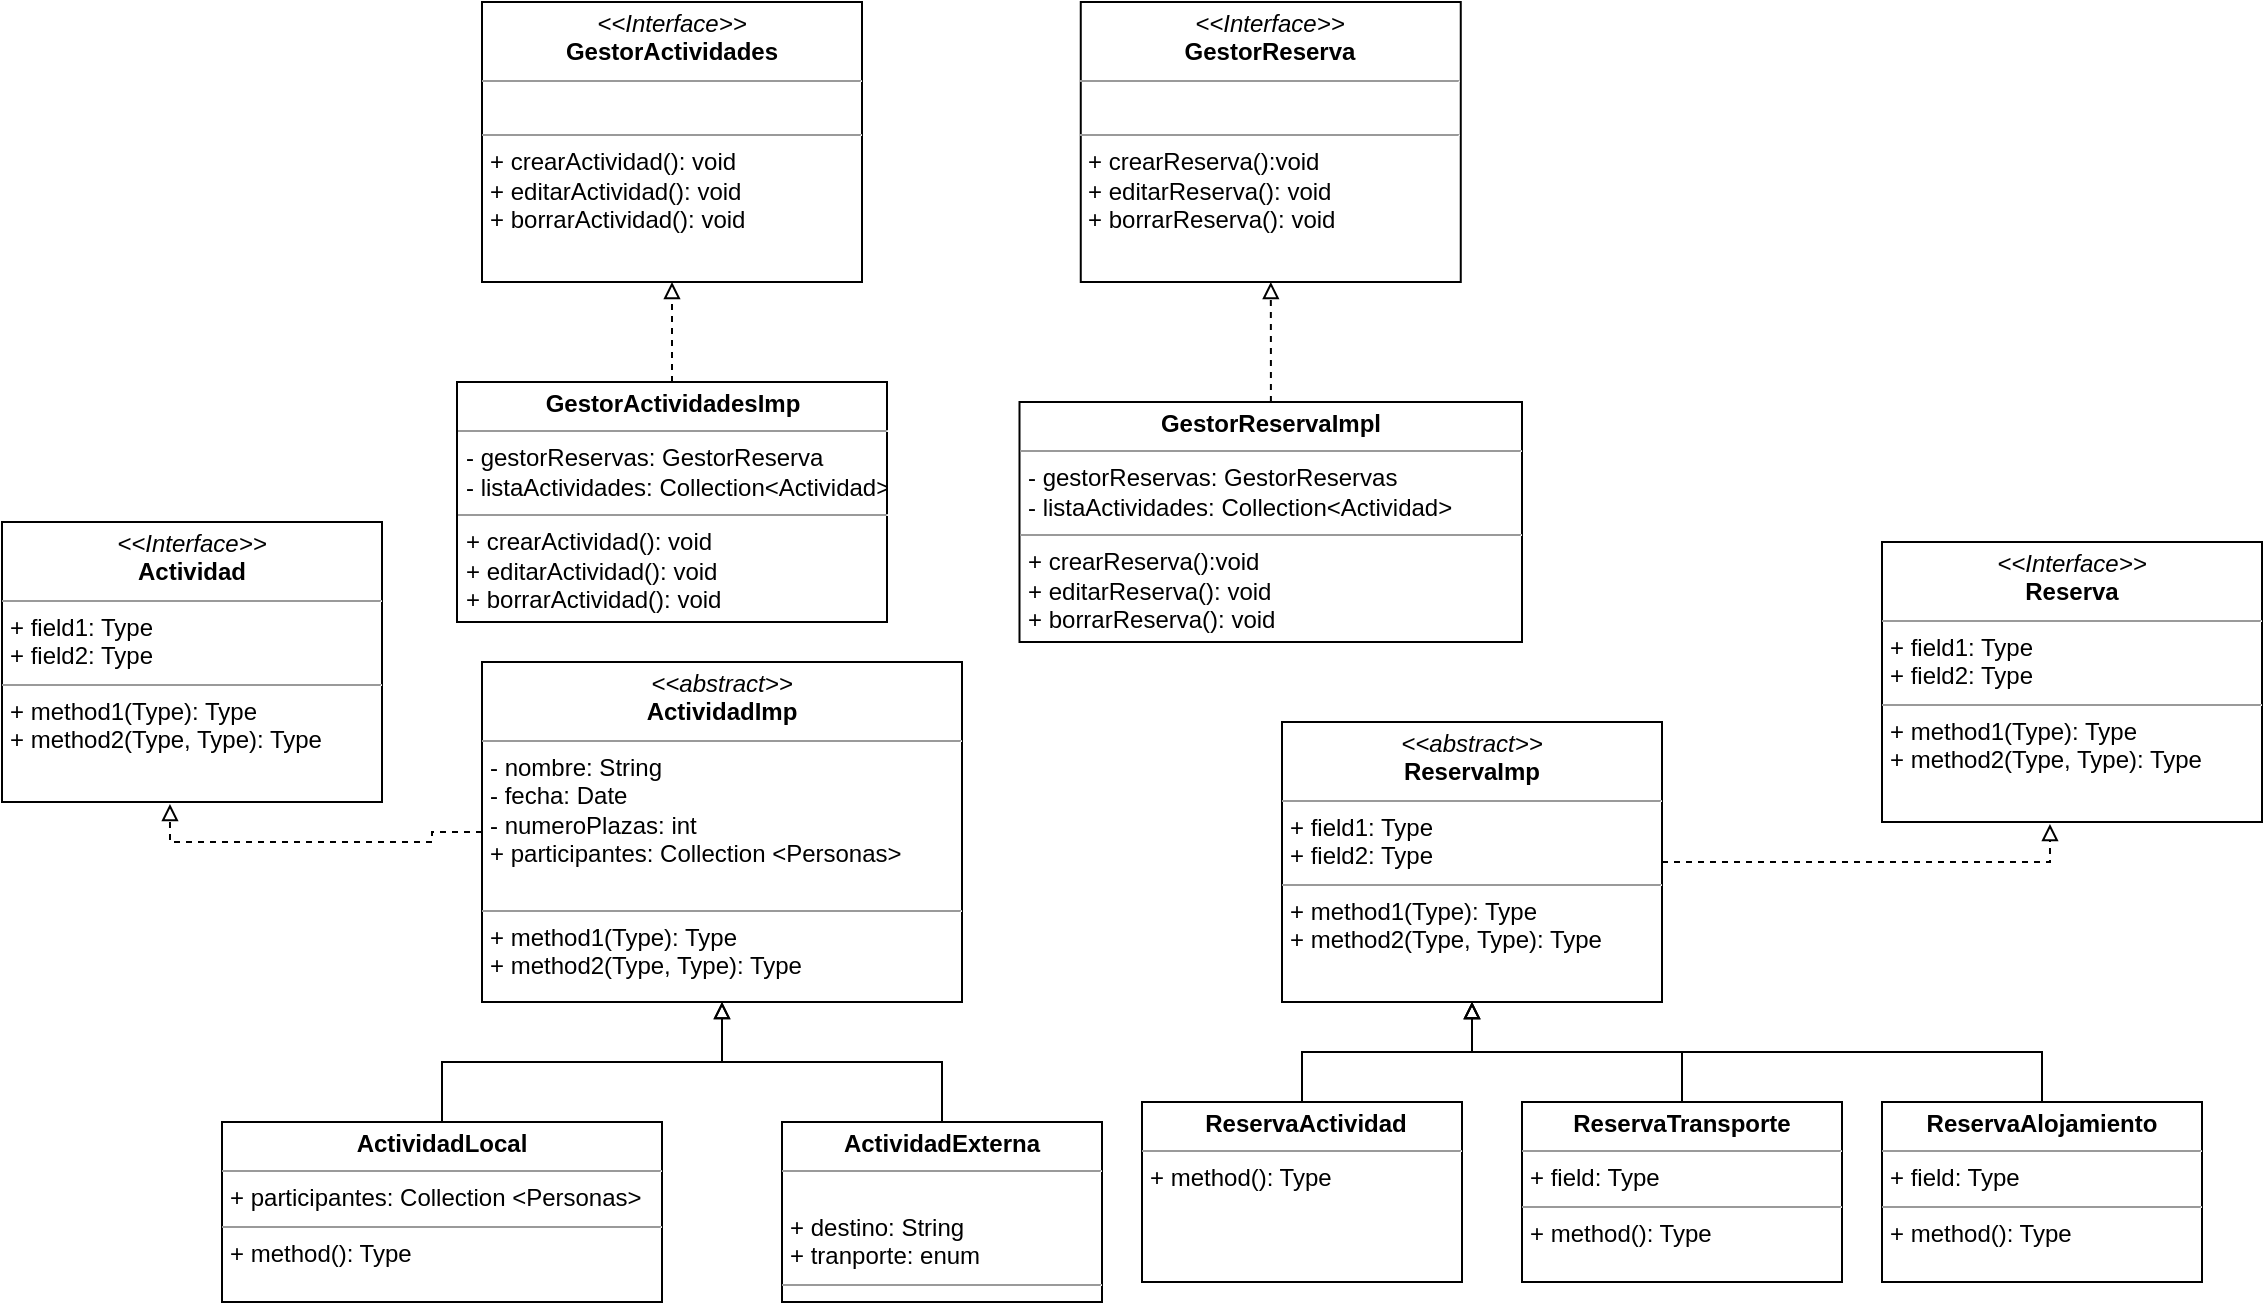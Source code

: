 <mxfile version="12.5.3" type="device"><diagram id="C5RBs43oDa-KdzZeNtuy" name="Page-1"><mxGraphModel dx="781" dy="828" grid="1" gridSize="10" guides="1" tooltips="1" connect="1" arrows="1" fold="1" page="1" pageScale="1" pageWidth="827" pageHeight="1169" math="0" shadow="0"><root><mxCell id="WIyWlLk6GJQsqaUBKTNV-0"/><mxCell id="WIyWlLk6GJQsqaUBKTNV-1" parent="WIyWlLk6GJQsqaUBKTNV-0"/><mxCell id="4doZzjvoPaZHH4dw02dp-0" value="&lt;p style=&quot;margin: 0px ; margin-top: 4px ; text-align: center&quot;&gt;&lt;i&gt;&amp;lt;&amp;lt;Interface&amp;gt;&amp;gt;&lt;/i&gt;&lt;br&gt;&lt;b&gt;GestorActividades&lt;/b&gt;&lt;/p&gt;&lt;hr size=&quot;1&quot;&gt;&lt;p style=&quot;margin: 0px ; margin-left: 4px&quot;&gt;&lt;br&gt;&lt;/p&gt;&lt;hr size=&quot;1&quot;&gt;&lt;p style=&quot;margin: 0px ; margin-left: 4px&quot;&gt;+ crearActividad(): void&lt;/p&gt;&lt;p style=&quot;margin: 0px ; margin-left: 4px&quot;&gt;+ editarActividad(): void&lt;/p&gt;&lt;p style=&quot;margin: 0px ; margin-left: 4px&quot;&gt;+ borrarActividad(): void&lt;br&gt;&lt;/p&gt;" style="verticalAlign=top;align=left;overflow=fill;fontSize=12;fontFamily=Helvetica;html=1;" vertex="1" parent="WIyWlLk6GJQsqaUBKTNV-1"><mxGeometry x="280" y="90" width="190" height="140" as="geometry"/></mxCell><mxCell id="4doZzjvoPaZHH4dw02dp-16" style="edgeStyle=orthogonalEdgeStyle;rounded=0;orthogonalLoop=1;jettySize=auto;html=1;exitX=0.5;exitY=0;exitDx=0;exitDy=0;entryX=0.5;entryY=1;entryDx=0;entryDy=0;dashed=1;endArrow=block;endFill=0;" edge="1" parent="WIyWlLk6GJQsqaUBKTNV-1" source="4doZzjvoPaZHH4dw02dp-8" target="4doZzjvoPaZHH4dw02dp-0"><mxGeometry relative="1" as="geometry"/></mxCell><mxCell id="4doZzjvoPaZHH4dw02dp-8" value="&lt;p style=&quot;margin: 0px ; margin-top: 4px ; text-align: center&quot;&gt;&lt;b&gt;GestorActividadesImp&lt;/b&gt;&lt;/p&gt;&lt;hr size=&quot;1&quot;&gt;&lt;p style=&quot;margin: 0px ; margin-left: 4px&quot;&gt;- gestorReservas: GestorReserva&lt;/p&gt;&lt;p style=&quot;margin: 0px ; margin-left: 4px&quot;&gt;- listaActividades: Collection&amp;lt;Actividad&amp;gt;&lt;/p&gt;&lt;hr size=&quot;1&quot;&gt;&lt;p style=&quot;margin: 0px 0px 0px 4px&quot;&gt;+ crearActividad(): void&lt;/p&gt;&lt;p style=&quot;margin: 0px 0px 0px 4px&quot;&gt;+ editarActividad(): void&lt;/p&gt;&lt;p style=&quot;margin: 0px 0px 0px 4px&quot;&gt;+ borrarActividad(): void&lt;/p&gt;" style="verticalAlign=top;align=left;overflow=fill;fontSize=12;fontFamily=Helvetica;html=1;" vertex="1" parent="WIyWlLk6GJQsqaUBKTNV-1"><mxGeometry x="267.5" y="280" width="215" height="120" as="geometry"/></mxCell><mxCell id="4doZzjvoPaZHH4dw02dp-26" value="" style="edgeStyle=orthogonalEdgeStyle;rounded=0;orthogonalLoop=1;jettySize=auto;html=1;dashed=1;endArrow=block;endFill=0;entryX=0.442;entryY=1.007;entryDx=0;entryDy=0;entryPerimeter=0;" edge="1" parent="WIyWlLk6GJQsqaUBKTNV-1" source="4doZzjvoPaZHH4dw02dp-10" target="4doZzjvoPaZHH4dw02dp-24"><mxGeometry relative="1" as="geometry"><mxPoint x="200" y="510" as="targetPoint"/></mxGeometry></mxCell><mxCell id="4doZzjvoPaZHH4dw02dp-10" value="&lt;p style=&quot;margin: 0px ; margin-top: 4px ; text-align: center&quot;&gt;&lt;i&gt;&amp;lt;&amp;lt;abstract&amp;gt;&amp;gt;&lt;/i&gt;&lt;br&gt;&lt;b&gt;ActividadImp&lt;/b&gt;&lt;/p&gt;&lt;hr size=&quot;1&quot;&gt;&lt;p style=&quot;margin: 0px ; margin-left: 4px&quot;&gt;- nombre: String&lt;br&gt;- fecha: Date&lt;/p&gt;&lt;p style=&quot;margin: 0px ; margin-left: 4px&quot;&gt;- numeroPlazas: int&lt;/p&gt;&lt;p style=&quot;margin: 0px ; margin-left: 4px&quot;&gt;+ participantes: Collection &amp;lt;Personas&amp;gt;&lt;br&gt;&lt;/p&gt;&lt;p style=&quot;margin: 0px ; margin-left: 4px&quot;&gt;&lt;br&gt;&lt;/p&gt;&lt;hr size=&quot;1&quot;&gt;&lt;p style=&quot;margin: 0px ; margin-left: 4px&quot;&gt;+ method1(Type): Type&lt;br&gt;+ method2(Type, Type): Type&lt;/p&gt;" style="verticalAlign=top;align=left;overflow=fill;fontSize=12;fontFamily=Helvetica;html=1;" vertex="1" parent="WIyWlLk6GJQsqaUBKTNV-1"><mxGeometry x="280" y="420" width="240" height="170" as="geometry"/></mxCell><mxCell id="4doZzjvoPaZHH4dw02dp-18" style="edgeStyle=orthogonalEdgeStyle;rounded=0;orthogonalLoop=1;jettySize=auto;html=1;exitX=0.5;exitY=0;exitDx=0;exitDy=0;endArrow=block;endFill=0;" edge="1" parent="WIyWlLk6GJQsqaUBKTNV-1" source="4doZzjvoPaZHH4dw02dp-13" target="4doZzjvoPaZHH4dw02dp-10"><mxGeometry relative="1" as="geometry"/></mxCell><mxCell id="4doZzjvoPaZHH4dw02dp-13" value="&lt;p style=&quot;margin: 0px ; margin-top: 4px ; text-align: center&quot;&gt;&lt;b&gt;ActividadLocal&lt;/b&gt;&lt;/p&gt;&lt;hr size=&quot;1&quot;&gt;&lt;p style=&quot;margin: 0px ; margin-left: 4px&quot;&gt;+ participantes: Collection &amp;lt;Personas&amp;gt;&lt;/p&gt;&lt;hr size=&quot;1&quot;&gt;&lt;p style=&quot;margin: 0px ; margin-left: 4px&quot;&gt;+ method(): Type&lt;/p&gt;" style="verticalAlign=top;align=left;overflow=fill;fontSize=12;fontFamily=Helvetica;html=1;" vertex="1" parent="WIyWlLk6GJQsqaUBKTNV-1"><mxGeometry x="150" y="650" width="220" height="90" as="geometry"/></mxCell><mxCell id="4doZzjvoPaZHH4dw02dp-19" style="edgeStyle=orthogonalEdgeStyle;rounded=0;orthogonalLoop=1;jettySize=auto;html=1;exitX=0.5;exitY=0;exitDx=0;exitDy=0;entryX=0.5;entryY=1;entryDx=0;entryDy=0;endArrow=block;endFill=0;" edge="1" parent="WIyWlLk6GJQsqaUBKTNV-1" source="4doZzjvoPaZHH4dw02dp-14" target="4doZzjvoPaZHH4dw02dp-10"><mxGeometry relative="1" as="geometry"/></mxCell><mxCell id="4doZzjvoPaZHH4dw02dp-14" value="&lt;p style=&quot;margin: 0px ; margin-top: 4px ; text-align: center&quot;&gt;&lt;b&gt;ActividadExterna&lt;/b&gt;&lt;/p&gt;&lt;hr size=&quot;1&quot;&gt;&lt;p style=&quot;margin: 0px ; margin-left: 4px&quot;&gt;&lt;br&gt;&lt;/p&gt;&lt;p style=&quot;margin: 0px ; margin-left: 4px&quot;&gt;+ destino: String&lt;/p&gt;&lt;p style=&quot;margin: 0px ; margin-left: 4px&quot;&gt;+ tranporte: enum&amp;nbsp;&lt;/p&gt;&lt;hr size=&quot;1&quot;&gt;&lt;p style=&quot;margin: 0px ; margin-left: 4px&quot;&gt;+ method(): Type&lt;/p&gt;" style="verticalAlign=top;align=left;overflow=fill;fontSize=12;fontFamily=Helvetica;html=1;" vertex="1" parent="WIyWlLk6GJQsqaUBKTNV-1"><mxGeometry x="430" y="650" width="160" height="90" as="geometry"/></mxCell><mxCell id="4doZzjvoPaZHH4dw02dp-21" value="&lt;p style=&quot;margin: 0px ; margin-top: 4px ; text-align: center&quot;&gt;&lt;i&gt;&amp;lt;&amp;lt;Interface&amp;gt;&amp;gt;&lt;/i&gt;&lt;br&gt;&lt;b&gt;GestorReserva&lt;/b&gt;&lt;/p&gt;&lt;hr size=&quot;1&quot;&gt;&lt;p style=&quot;margin: 0px ; margin-left: 4px&quot;&gt;&lt;br&gt;&lt;/p&gt;&lt;hr size=&quot;1&quot;&gt;&lt;p style=&quot;margin: 0px ; margin-left: 4px&quot;&gt;+ crearReserva():void&lt;/p&gt;&lt;p style=&quot;margin: 0px ; margin-left: 4px&quot;&gt;+ editarReserva(): void&lt;/p&gt;&lt;p style=&quot;margin: 0px ; margin-left: 4px&quot;&gt;+ borrarReserva(): void&lt;br&gt;&lt;/p&gt;" style="verticalAlign=top;align=left;overflow=fill;fontSize=12;fontFamily=Helvetica;html=1;" vertex="1" parent="WIyWlLk6GJQsqaUBKTNV-1"><mxGeometry x="579.38" y="90" width="190" height="140" as="geometry"/></mxCell><mxCell id="4doZzjvoPaZHH4dw02dp-23" value="" style="edgeStyle=orthogonalEdgeStyle;rounded=0;orthogonalLoop=1;jettySize=auto;html=1;endArrow=block;endFill=0;dashed=1;" edge="1" parent="WIyWlLk6GJQsqaUBKTNV-1" source="4doZzjvoPaZHH4dw02dp-22" target="4doZzjvoPaZHH4dw02dp-21"><mxGeometry relative="1" as="geometry"/></mxCell><mxCell id="4doZzjvoPaZHH4dw02dp-22" value="&lt;p style=&quot;margin: 0px ; margin-top: 4px ; text-align: center&quot;&gt;&lt;b&gt;GestorReservaImpl&lt;/b&gt;&lt;/p&gt;&lt;hr size=&quot;1&quot;&gt;&lt;p style=&quot;margin: 0px ; margin-left: 4px&quot;&gt;- gestorReservas: GestorReservas&lt;/p&gt;&lt;p style=&quot;margin: 0px ; margin-left: 4px&quot;&gt;- listaActividades: Collection&amp;lt;Actividad&amp;gt;&lt;/p&gt;&lt;hr size=&quot;1&quot;&gt;&lt;p style=&quot;margin: 0px 0px 0px 4px&quot;&gt;+ crearReserva():void&lt;/p&gt;&lt;p style=&quot;margin: 0px 0px 0px 4px&quot;&gt;+ editarReserva(): void&lt;/p&gt;&lt;p style=&quot;margin: 0px 0px 0px 4px&quot;&gt;+ borrarReserva(): void&lt;/p&gt;" style="verticalAlign=top;align=left;overflow=fill;fontSize=12;fontFamily=Helvetica;html=1;" vertex="1" parent="WIyWlLk6GJQsqaUBKTNV-1"><mxGeometry x="548.75" y="290" width="251.25" height="120" as="geometry"/></mxCell><mxCell id="4doZzjvoPaZHH4dw02dp-24" value="&lt;p style=&quot;margin: 0px ; margin-top: 4px ; text-align: center&quot;&gt;&lt;i&gt;&amp;lt;&amp;lt;Interface&amp;gt;&amp;gt;&lt;/i&gt;&lt;br&gt;&lt;b&gt;Actividad&lt;/b&gt;&lt;/p&gt;&lt;hr size=&quot;1&quot;&gt;&lt;p style=&quot;margin: 0px ; margin-left: 4px&quot;&gt;+ field1: Type&lt;br&gt;+ field2: Type&lt;/p&gt;&lt;hr size=&quot;1&quot;&gt;&lt;p style=&quot;margin: 0px ; margin-left: 4px&quot;&gt;+ method1(Type): Type&lt;br&gt;+ method2(Type, Type): Type&lt;/p&gt;" style="verticalAlign=top;align=left;overflow=fill;fontSize=12;fontFamily=Helvetica;html=1;" vertex="1" parent="WIyWlLk6GJQsqaUBKTNV-1"><mxGeometry x="40" y="350" width="190" height="140" as="geometry"/></mxCell><mxCell id="4doZzjvoPaZHH4dw02dp-28" value="" style="edgeStyle=orthogonalEdgeStyle;rounded=0;orthogonalLoop=1;jettySize=auto;html=1;dashed=1;endArrow=block;endFill=0;entryX=0.442;entryY=1.007;entryDx=0;entryDy=0;entryPerimeter=0;" edge="1" parent="WIyWlLk6GJQsqaUBKTNV-1" source="4doZzjvoPaZHH4dw02dp-29" target="4doZzjvoPaZHH4dw02dp-34"><mxGeometry relative="1" as="geometry"><mxPoint x="390" y="560" as="targetPoint"/></mxGeometry></mxCell><mxCell id="4doZzjvoPaZHH4dw02dp-29" value="&lt;p style=&quot;margin: 0px ; margin-top: 4px ; text-align: center&quot;&gt;&lt;i&gt;&amp;lt;&amp;lt;abstract&amp;gt;&amp;gt;&lt;/i&gt;&lt;br&gt;&lt;b&gt;ReservaImp&lt;/b&gt;&lt;/p&gt;&lt;hr size=&quot;1&quot;&gt;&lt;p style=&quot;margin: 0px ; margin-left: 4px&quot;&gt;+ field1: Type&lt;br&gt;+ field2: Type&lt;/p&gt;&lt;hr size=&quot;1&quot;&gt;&lt;p style=&quot;margin: 0px ; margin-left: 4px&quot;&gt;+ method1(Type): Type&lt;br&gt;+ method2(Type, Type): Type&lt;/p&gt;" style="verticalAlign=top;align=left;overflow=fill;fontSize=12;fontFamily=Helvetica;html=1;" vertex="1" parent="WIyWlLk6GJQsqaUBKTNV-1"><mxGeometry x="680" y="450" width="190" height="140" as="geometry"/></mxCell><mxCell id="4doZzjvoPaZHH4dw02dp-30" style="edgeStyle=orthogonalEdgeStyle;rounded=0;orthogonalLoop=1;jettySize=auto;html=1;exitX=0.5;exitY=0;exitDx=0;exitDy=0;endArrow=block;endFill=0;" edge="1" parent="WIyWlLk6GJQsqaUBKTNV-1" source="4doZzjvoPaZHH4dw02dp-31" target="4doZzjvoPaZHH4dw02dp-29"><mxGeometry relative="1" as="geometry"/></mxCell><mxCell id="4doZzjvoPaZHH4dw02dp-31" value="&lt;p style=&quot;margin: 0px ; margin-top: 4px ; text-align: center&quot;&gt;&lt;/p&gt;&lt;p style=&quot;text-align: center ; margin: 0px 0px 0px 4px&quot;&gt;&lt;b&gt;ReservaActividad&lt;/b&gt;&lt;/p&gt;&lt;hr size=&quot;1&quot; style=&quot;text-align: center&quot;&gt;&lt;p style=&quot;margin: 0px ; margin-left: 4px&quot;&gt;+ method(): Type&lt;/p&gt;" style="verticalAlign=top;align=left;overflow=fill;fontSize=12;fontFamily=Helvetica;html=1;" vertex="1" parent="WIyWlLk6GJQsqaUBKTNV-1"><mxGeometry x="610" y="640" width="160" height="90" as="geometry"/></mxCell><mxCell id="4doZzjvoPaZHH4dw02dp-32" style="edgeStyle=orthogonalEdgeStyle;rounded=0;orthogonalLoop=1;jettySize=auto;html=1;exitX=0.5;exitY=0;exitDx=0;exitDy=0;entryX=0.5;entryY=1;entryDx=0;entryDy=0;endArrow=block;endFill=0;" edge="1" parent="WIyWlLk6GJQsqaUBKTNV-1" source="4doZzjvoPaZHH4dw02dp-33" target="4doZzjvoPaZHH4dw02dp-29"><mxGeometry relative="1" as="geometry"/></mxCell><mxCell id="4doZzjvoPaZHH4dw02dp-33" value="&lt;p style=&quot;margin: 0px ; margin-top: 4px ; text-align: center&quot;&gt;&lt;b&gt;ReservaTransporte&lt;/b&gt;&lt;/p&gt;&lt;hr size=&quot;1&quot;&gt;&lt;p style=&quot;margin: 0px ; margin-left: 4px&quot;&gt;+ field: Type&lt;/p&gt;&lt;hr size=&quot;1&quot;&gt;&lt;p style=&quot;margin: 0px ; margin-left: 4px&quot;&gt;+ method(): Type&lt;/p&gt;" style="verticalAlign=top;align=left;overflow=fill;fontSize=12;fontFamily=Helvetica;html=1;" vertex="1" parent="WIyWlLk6GJQsqaUBKTNV-1"><mxGeometry x="800" y="640" width="160" height="90" as="geometry"/></mxCell><mxCell id="4doZzjvoPaZHH4dw02dp-34" value="&lt;p style=&quot;margin: 0px ; margin-top: 4px ; text-align: center&quot;&gt;&lt;i&gt;&amp;lt;&amp;lt;Interface&amp;gt;&amp;gt;&lt;/i&gt;&lt;br&gt;&lt;b&gt;Reserva&lt;/b&gt;&lt;/p&gt;&lt;hr size=&quot;1&quot;&gt;&lt;p style=&quot;margin: 0px ; margin-left: 4px&quot;&gt;+ field1: Type&lt;br&gt;+ field2: Type&lt;/p&gt;&lt;hr size=&quot;1&quot;&gt;&lt;p style=&quot;margin: 0px ; margin-left: 4px&quot;&gt;+ method1(Type): Type&lt;br&gt;+ method2(Type, Type): Type&lt;/p&gt;" style="verticalAlign=top;align=left;overflow=fill;fontSize=12;fontFamily=Helvetica;html=1;" vertex="1" parent="WIyWlLk6GJQsqaUBKTNV-1"><mxGeometry x="980" y="360" width="190" height="140" as="geometry"/></mxCell><mxCell id="4doZzjvoPaZHH4dw02dp-38" style="edgeStyle=orthogonalEdgeStyle;rounded=0;orthogonalLoop=1;jettySize=auto;html=1;exitX=0.5;exitY=0;exitDx=0;exitDy=0;entryX=0.5;entryY=1;entryDx=0;entryDy=0;endArrow=block;endFill=0;" edge="1" parent="WIyWlLk6GJQsqaUBKTNV-1" source="4doZzjvoPaZHH4dw02dp-36" target="4doZzjvoPaZHH4dw02dp-29"><mxGeometry relative="1" as="geometry"/></mxCell><mxCell id="4doZzjvoPaZHH4dw02dp-36" value="&lt;p style=&quot;margin: 0px ; margin-top: 4px ; text-align: center&quot;&gt;&lt;b&gt;ReservaAlojamiento&lt;/b&gt;&lt;/p&gt;&lt;hr size=&quot;1&quot;&gt;&lt;p style=&quot;margin: 0px ; margin-left: 4px&quot;&gt;+ field: Type&lt;/p&gt;&lt;hr size=&quot;1&quot;&gt;&lt;p style=&quot;margin: 0px ; margin-left: 4px&quot;&gt;+ method(): Type&lt;/p&gt;" style="verticalAlign=top;align=left;overflow=fill;fontSize=12;fontFamily=Helvetica;html=1;" vertex="1" parent="WIyWlLk6GJQsqaUBKTNV-1"><mxGeometry x="980" y="640" width="160" height="90" as="geometry"/></mxCell></root></mxGraphModel></diagram></mxfile>